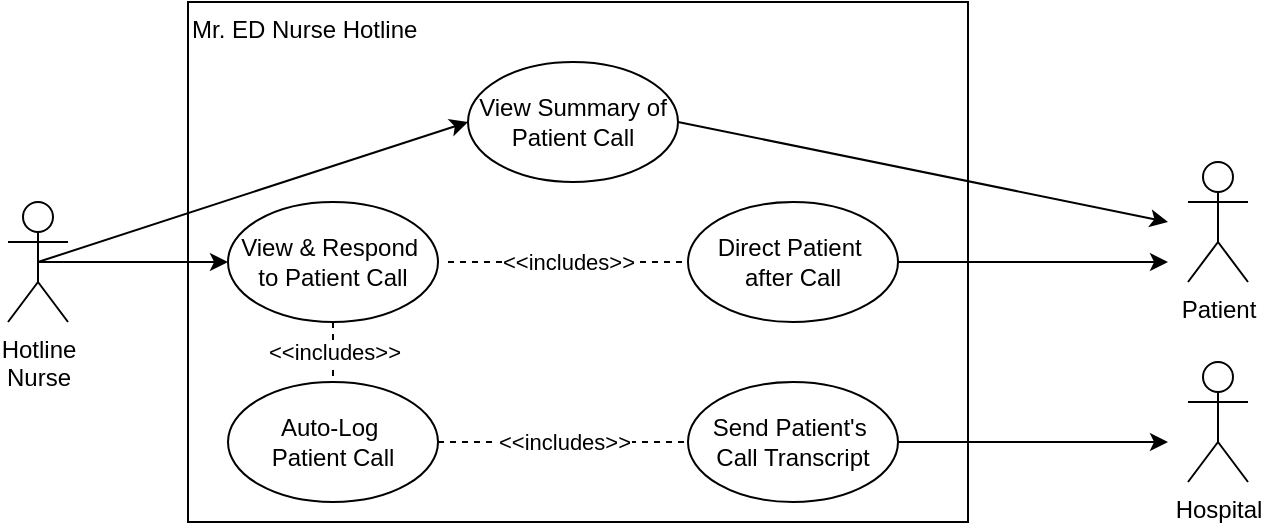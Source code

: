 <mxfile version="24.7.13">
  <diagram name="Page-1" id="rmFP2wXDVYkHg5Yxyf7J">
    <mxGraphModel dx="836" dy="434" grid="1" gridSize="10" guides="1" tooltips="1" connect="1" arrows="1" fold="1" page="1" pageScale="1" pageWidth="850" pageHeight="1100" math="0" shadow="0">
      <root>
        <mxCell id="0" />
        <mxCell id="1" parent="0" />
        <mxCell id="lskfsVLSXJnKaLs_SEhu-23" value="Mr. ED Nurse Hotline&lt;div&gt;&lt;br&gt;&lt;/div&gt;" style="rounded=0;whiteSpace=wrap;html=1;fillColor=none;align=left;verticalAlign=top;" vertex="1" parent="1">
          <mxGeometry x="190" y="60" width="390" height="260" as="geometry" />
        </mxCell>
        <mxCell id="lskfsVLSXJnKaLs_SEhu-1" value="Hotline&lt;div&gt;&lt;span style=&quot;background-color: initial;&quot;&gt;Nurse&lt;/span&gt;&lt;/div&gt;" style="shape=umlActor;verticalLabelPosition=bottom;verticalAlign=top;html=1;outlineConnect=0;align=center;" vertex="1" parent="1">
          <mxGeometry x="100" y="160" width="30" height="60" as="geometry" />
        </mxCell>
        <mxCell id="lskfsVLSXJnKaLs_SEhu-3" value="View &amp;amp; Respond&amp;nbsp;&lt;div&gt;to Patient Call&lt;/div&gt;" style="ellipse;whiteSpace=wrap;html=1;aspect=fixed;" vertex="1" parent="1">
          <mxGeometry x="210" y="160" width="105" height="60" as="geometry" />
        </mxCell>
        <mxCell id="lskfsVLSXJnKaLs_SEhu-4" value="View Summary of Patient Call" style="ellipse;whiteSpace=wrap;html=1;aspect=fixed;" vertex="1" parent="1">
          <mxGeometry x="330" y="90" width="105" height="60" as="geometry" />
        </mxCell>
        <mxCell id="lskfsVLSXJnKaLs_SEhu-5" value="Auto-Log&amp;nbsp;&lt;br&gt;Patient Call" style="ellipse;whiteSpace=wrap;html=1;aspect=fixed;" vertex="1" parent="1">
          <mxGeometry x="210" y="250" width="105" height="60" as="geometry" />
        </mxCell>
        <mxCell id="lskfsVLSXJnKaLs_SEhu-6" value="Send Patient&#39;s&amp;nbsp;&lt;div&gt;Call Transcript&lt;/div&gt;" style="ellipse;whiteSpace=wrap;html=1;" vertex="1" parent="1">
          <mxGeometry x="440" y="250" width="105" height="60" as="geometry" />
        </mxCell>
        <mxCell id="lskfsVLSXJnKaLs_SEhu-7" value="&lt;div&gt;Direct Patient&amp;nbsp;&lt;/div&gt;&lt;div&gt;after Call&lt;/div&gt;" style="ellipse;whiteSpace=wrap;html=1;aspect=fixed;" vertex="1" parent="1">
          <mxGeometry x="440" y="160" width="105" height="60" as="geometry" />
        </mxCell>
        <mxCell id="lskfsVLSXJnKaLs_SEhu-9" value="" style="endArrow=classic;html=1;rounded=0;entryX=0;entryY=0.5;entryDx=0;entryDy=0;exitX=0.5;exitY=0.5;exitDx=0;exitDy=0;exitPerimeter=0;textOpacity=0;" edge="1" parent="1" source="lskfsVLSXJnKaLs_SEhu-1" target="lskfsVLSXJnKaLs_SEhu-3">
          <mxGeometry width="50" height="50" relative="1" as="geometry">
            <mxPoint x="120" y="240" as="sourcePoint" />
            <mxPoint x="170" y="190" as="targetPoint" />
          </mxGeometry>
        </mxCell>
        <mxCell id="lskfsVLSXJnKaLs_SEhu-11" value="" style="endArrow=classic;html=1;rounded=0;entryX=0;entryY=0.5;entryDx=0;entryDy=0;exitX=0.5;exitY=0.5;exitDx=0;exitDy=0;exitPerimeter=0;" edge="1" parent="1" source="lskfsVLSXJnKaLs_SEhu-1" target="lskfsVLSXJnKaLs_SEhu-4">
          <mxGeometry width="50" height="50" relative="1" as="geometry">
            <mxPoint x="120" y="250" as="sourcePoint" />
            <mxPoint x="150" y="210" as="targetPoint" />
          </mxGeometry>
        </mxCell>
        <mxCell id="lskfsVLSXJnKaLs_SEhu-18" value="&amp;lt;&amp;lt;includes&amp;gt;&amp;gt;" style="endArrow=none;dashed=1;html=1;rounded=0;entryX=0;entryY=0.5;entryDx=0;entryDy=0;exitX=1;exitY=0.5;exitDx=0;exitDy=0;" edge="1" parent="1" source="lskfsVLSXJnKaLs_SEhu-5" target="lskfsVLSXJnKaLs_SEhu-6">
          <mxGeometry width="50" height="50" relative="1" as="geometry">
            <mxPoint x="280" y="270" as="sourcePoint" />
            <mxPoint x="330" y="220" as="targetPoint" />
          </mxGeometry>
        </mxCell>
        <mxCell id="lskfsVLSXJnKaLs_SEhu-19" value="&amp;lt;&amp;lt;includes&amp;gt;&amp;gt;" style="endArrow=none;dashed=1;html=1;rounded=0;entryX=0;entryY=0.5;entryDx=0;entryDy=0;" edge="1" parent="1" target="lskfsVLSXJnKaLs_SEhu-7">
          <mxGeometry width="50" height="50" relative="1" as="geometry">
            <mxPoint x="320" y="190" as="sourcePoint" />
            <mxPoint x="418" y="119.58" as="targetPoint" />
          </mxGeometry>
        </mxCell>
        <mxCell id="lskfsVLSXJnKaLs_SEhu-25" value="&amp;lt;&amp;lt;includes&amp;gt;&amp;gt;" style="endArrow=none;dashed=1;html=1;rounded=0;entryX=0.5;entryY=0;entryDx=0;entryDy=0;exitX=0.5;exitY=1;exitDx=0;exitDy=0;" edge="1" parent="1" source="lskfsVLSXJnKaLs_SEhu-3" target="lskfsVLSXJnKaLs_SEhu-5">
          <mxGeometry width="50" height="50" relative="1" as="geometry">
            <mxPoint x="325" y="130" as="sourcePoint" />
            <mxPoint x="430" y="130" as="targetPoint" />
          </mxGeometry>
        </mxCell>
        <mxCell id="lskfsVLSXJnKaLs_SEhu-27" value="Patient" style="shape=umlActor;verticalLabelPosition=bottom;verticalAlign=top;html=1;outlineConnect=0;align=center;" vertex="1" parent="1">
          <mxGeometry x="690" y="140" width="30" height="60" as="geometry" />
        </mxCell>
        <mxCell id="lskfsVLSXJnKaLs_SEhu-33" value="" style="endArrow=classic;html=1;rounded=0;exitX=1;exitY=0.5;exitDx=0;exitDy=0;" edge="1" parent="1" source="lskfsVLSXJnKaLs_SEhu-7">
          <mxGeometry width="50" height="50" relative="1" as="geometry">
            <mxPoint x="300" y="220" as="sourcePoint" />
            <mxPoint x="680" y="190" as="targetPoint" />
          </mxGeometry>
        </mxCell>
        <mxCell id="lskfsVLSXJnKaLs_SEhu-34" value="Hospital" style="shape=umlActor;verticalLabelPosition=bottom;verticalAlign=top;html=1;outlineConnect=0;" vertex="1" parent="1">
          <mxGeometry x="690" y="240" width="30" height="60" as="geometry" />
        </mxCell>
        <mxCell id="lskfsVLSXJnKaLs_SEhu-35" value="" style="endArrow=classic;html=1;rounded=0;exitX=1;exitY=0.5;exitDx=0;exitDy=0;" edge="1" parent="1" source="lskfsVLSXJnKaLs_SEhu-6">
          <mxGeometry width="50" height="50" relative="1" as="geometry">
            <mxPoint x="430" y="170" as="sourcePoint" />
            <mxPoint x="680" y="280" as="targetPoint" />
          </mxGeometry>
        </mxCell>
        <mxCell id="lskfsVLSXJnKaLs_SEhu-43" value="" style="endArrow=classic;html=1;rounded=0;exitX=1;exitY=0.5;exitDx=0;exitDy=0;" edge="1" parent="1" source="lskfsVLSXJnKaLs_SEhu-4">
          <mxGeometry width="50" height="50" relative="1" as="geometry">
            <mxPoint x="500" y="145" as="sourcePoint" />
            <mxPoint x="680" y="170" as="targetPoint" />
          </mxGeometry>
        </mxCell>
      </root>
    </mxGraphModel>
  </diagram>
</mxfile>
